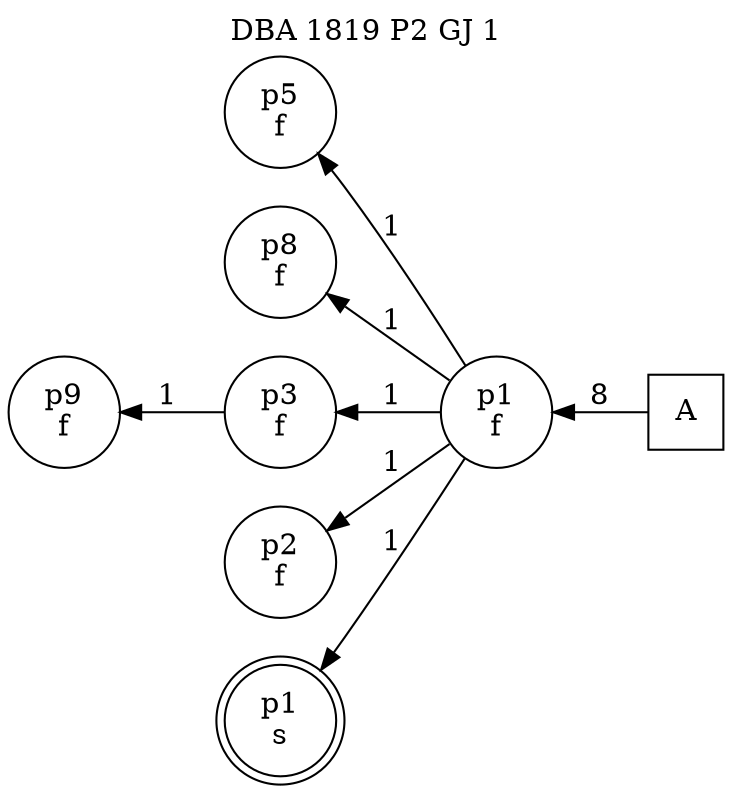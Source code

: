 digraph DBA_1819_P2_GJ_1_GOOD {
labelloc="tl"
label= " DBA 1819 P2 GJ 1 "
rankdir="RL";
graph [ size=" 10 , 10 !"]

"A" [shape="square" label="A"]
"p1_f" [shape="circle" label="p1
f"]
"p5_f" [shape="circle" label="p5
f"]
"p8_f" [shape="circle" label="p8
f"]
"p3_f" [shape="circle" label="p3
f"]
"p9_f" [shape="circle" label="p9
f"]
"p2_f" [shape="circle" label="p2
f"]
"p1_s" [shape="doublecircle" label="p1
s"]
"A" -> "p1_f" [ label=8]
"p1_f" -> "p5_f" [ label=1]
"p1_f" -> "p8_f" [ label=1]
"p1_f" -> "p3_f" [ label=1]
"p1_f" -> "p2_f" [ label=1]
"p1_f" -> "p1_s" [ label=1]
"p3_f" -> "p9_f" [ label=1]
}
